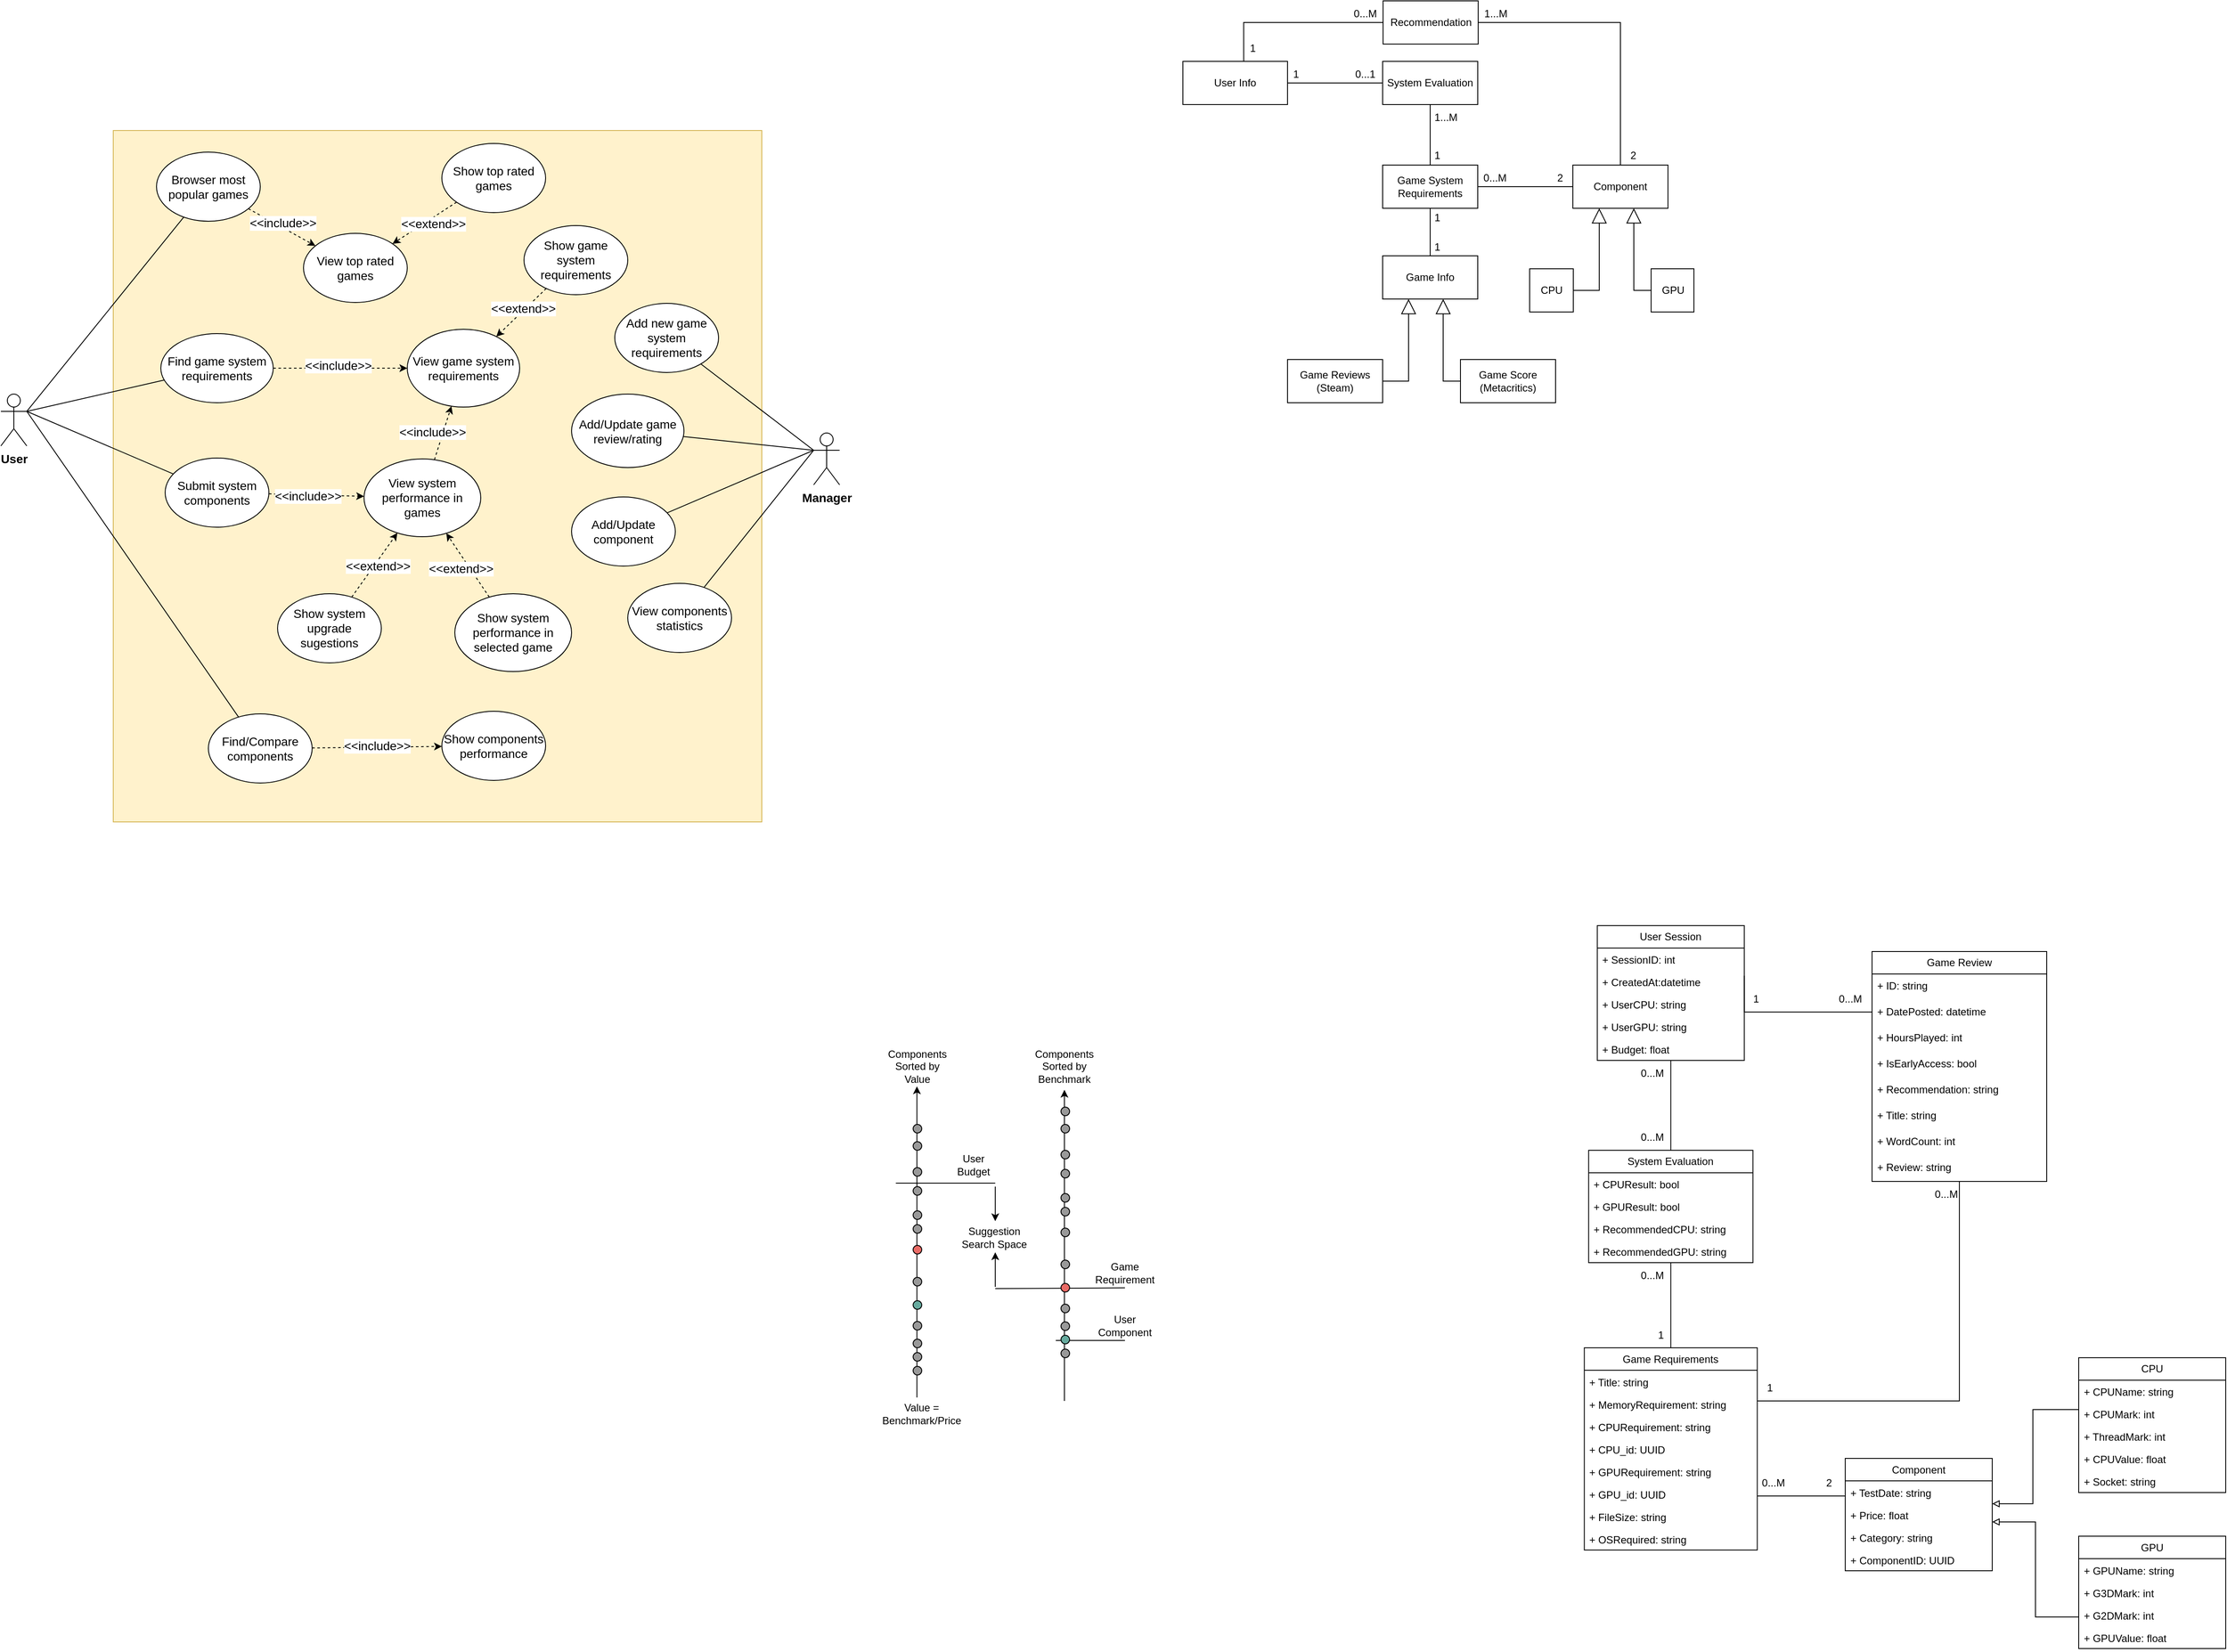 <mxfile version="21.6.1" type="device">
  <diagram id="C5RBs43oDa-KdzZeNtuy" name="Page-1">
    <mxGraphModel dx="978" dy="571" grid="1" gridSize="10" guides="1" tooltips="1" connect="1" arrows="1" fold="1" page="1" pageScale="1" pageWidth="827" pageHeight="1169" math="0" shadow="0">
      <root>
        <mxCell id="WIyWlLk6GJQsqaUBKTNV-0" />
        <mxCell id="WIyWlLk6GJQsqaUBKTNV-1" parent="WIyWlLk6GJQsqaUBKTNV-0" />
        <mxCell id="MRDvwaujDwwvW6dP2_sz-12" value="" style="rounded=0;whiteSpace=wrap;html=1;fillColor=#fff2cc;strokeColor=#d6b656;" parent="WIyWlLk6GJQsqaUBKTNV-1" vertex="1">
          <mxGeometry x="680" y="250" width="750" height="800" as="geometry" />
        </mxCell>
        <mxCell id="23ErmwljUeMne4wb7-mw-0" value="&lt;b&gt;User&lt;/b&gt;" style="shape=umlActor;verticalLabelPosition=bottom;verticalAlign=top;html=1;outlineConnect=0;fontSize=14;" parent="WIyWlLk6GJQsqaUBKTNV-1" vertex="1">
          <mxGeometry x="550" y="555" width="30" height="60" as="geometry" />
        </mxCell>
        <mxCell id="x-8bj8JxEodRDel2Z9Su-7" style="rounded=0;orthogonalLoop=1;jettySize=auto;html=1;exitX=0;exitY=0.333;exitDx=0;exitDy=0;exitPerimeter=0;endArrow=none;endFill=0;" parent="WIyWlLk6GJQsqaUBKTNV-1" source="23ErmwljUeMne4wb7-mw-3" target="x-8bj8JxEodRDel2Z9Su-1" edge="1">
          <mxGeometry relative="1" as="geometry" />
        </mxCell>
        <mxCell id="23ErmwljUeMne4wb7-mw-3" value="&lt;b&gt;Manager&lt;/b&gt;" style="shape=umlActor;verticalLabelPosition=bottom;verticalAlign=top;html=1;outlineConnect=0;fontSize=14;" parent="WIyWlLk6GJQsqaUBKTNV-1" vertex="1">
          <mxGeometry x="1490" y="600" width="30" height="60" as="geometry" />
        </mxCell>
        <mxCell id="23ErmwljUeMne4wb7-mw-19" style="rounded=0;orthogonalLoop=1;jettySize=auto;html=1;dashed=1;" parent="WIyWlLk6GJQsqaUBKTNV-1" source="23ErmwljUeMne4wb7-mw-7" target="23ErmwljUeMne4wb7-mw-9" edge="1">
          <mxGeometry relative="1" as="geometry" />
        </mxCell>
        <mxCell id="23ErmwljUeMne4wb7-mw-20" value="&amp;lt;&amp;lt;include&amp;gt;&amp;gt;" style="edgeLabel;html=1;align=center;verticalAlign=middle;resizable=0;points=[];fontSize=14;" parent="23ErmwljUeMne4wb7-mw-19" connectable="0" vertex="1">
          <mxGeometry x="0.226" y="2" relative="1" as="geometry">
            <mxPoint x="-9" y="-8" as="offset" />
          </mxGeometry>
        </mxCell>
        <mxCell id="23ErmwljUeMne4wb7-mw-7" value="Browser most popular games" style="ellipse;whiteSpace=wrap;html=1;fontSize=14;" parent="WIyWlLk6GJQsqaUBKTNV-1" vertex="1">
          <mxGeometry x="730" y="275" width="120" height="80" as="geometry" />
        </mxCell>
        <mxCell id="23ErmwljUeMne4wb7-mw-9" value="View top rated games" style="ellipse;whiteSpace=wrap;html=1;fontSize=14;" parent="WIyWlLk6GJQsqaUBKTNV-1" vertex="1">
          <mxGeometry x="900" y="369" width="120" height="80" as="geometry" />
        </mxCell>
        <mxCell id="23ErmwljUeMne4wb7-mw-15" value="Find game system requirements" style="ellipse;whiteSpace=wrap;html=1;fontSize=14;" parent="WIyWlLk6GJQsqaUBKTNV-1" vertex="1">
          <mxGeometry x="735" y="485" width="130" height="80" as="geometry" />
        </mxCell>
        <mxCell id="23ErmwljUeMne4wb7-mw-21" value="View game system requirements" style="ellipse;whiteSpace=wrap;html=1;fontSize=14;" parent="WIyWlLk6GJQsqaUBKTNV-1" vertex="1">
          <mxGeometry x="1020" y="480" width="130" height="90" as="geometry" />
        </mxCell>
        <mxCell id="23ErmwljUeMne4wb7-mw-22" value="Show game system requirements" style="ellipse;whiteSpace=wrap;html=1;fontSize=14;" parent="WIyWlLk6GJQsqaUBKTNV-1" vertex="1">
          <mxGeometry x="1155" y="360" width="120" height="80" as="geometry" />
        </mxCell>
        <mxCell id="Q_dbqw3NMGLrRsR2UeNI-3" style="rounded=0;orthogonalLoop=1;jettySize=auto;html=1;dashed=1;" parent="WIyWlLk6GJQsqaUBKTNV-1" source="23ErmwljUeMne4wb7-mw-15" target="23ErmwljUeMne4wb7-mw-21" edge="1">
          <mxGeometry relative="1" as="geometry">
            <mxPoint x="742" y="597" as="sourcePoint" />
            <mxPoint x="848" y="553" as="targetPoint" />
          </mxGeometry>
        </mxCell>
        <mxCell id="Q_dbqw3NMGLrRsR2UeNI-4" value="&amp;lt;&amp;lt;include&amp;gt;&amp;gt;" style="edgeLabel;html=1;align=center;verticalAlign=middle;resizable=0;points=[];fontSize=14;" parent="Q_dbqw3NMGLrRsR2UeNI-3" connectable="0" vertex="1">
          <mxGeometry x="0.226" y="2" relative="1" as="geometry">
            <mxPoint x="-20" y="-1" as="offset" />
          </mxGeometry>
        </mxCell>
        <mxCell id="Q_dbqw3NMGLrRsR2UeNI-5" style="rounded=0;orthogonalLoop=1;jettySize=auto;html=1;dashed=1;" parent="WIyWlLk6GJQsqaUBKTNV-1" source="23ErmwljUeMne4wb7-mw-22" target="23ErmwljUeMne4wb7-mw-21" edge="1">
          <mxGeometry relative="1" as="geometry">
            <mxPoint x="782" y="697" as="sourcePoint" />
            <mxPoint x="900" y="635" as="targetPoint" />
          </mxGeometry>
        </mxCell>
        <mxCell id="Q_dbqw3NMGLrRsR2UeNI-6" value="&amp;lt;&amp;lt;extend&amp;gt;&amp;gt;" style="edgeLabel;html=1;align=center;verticalAlign=middle;resizable=0;points=[];fontSize=14;" parent="Q_dbqw3NMGLrRsR2UeNI-5" connectable="0" vertex="1">
          <mxGeometry x="0.226" y="2" relative="1" as="geometry">
            <mxPoint x="7" y="-13" as="offset" />
          </mxGeometry>
        </mxCell>
        <mxCell id="Q_dbqw3NMGLrRsR2UeNI-7" value="Show top rated games" style="ellipse;whiteSpace=wrap;html=1;fontSize=14;" parent="WIyWlLk6GJQsqaUBKTNV-1" vertex="1">
          <mxGeometry x="1060" y="265" width="120" height="80" as="geometry" />
        </mxCell>
        <mxCell id="Q_dbqw3NMGLrRsR2UeNI-8" style="rounded=0;orthogonalLoop=1;jettySize=auto;html=1;dashed=1;" parent="WIyWlLk6GJQsqaUBKTNV-1" source="Q_dbqw3NMGLrRsR2UeNI-7" target="23ErmwljUeMne4wb7-mw-9" edge="1">
          <mxGeometry relative="1" as="geometry">
            <mxPoint x="712.5" y="587" as="sourcePoint" />
            <mxPoint x="915.5" y="482" as="targetPoint" />
          </mxGeometry>
        </mxCell>
        <mxCell id="Q_dbqw3NMGLrRsR2UeNI-9" value="&amp;lt;&amp;lt;extend&amp;gt;&amp;gt;" style="edgeLabel;html=1;align=center;verticalAlign=middle;resizable=0;points=[];fontSize=14;" parent="Q_dbqw3NMGLrRsR2UeNI-8" connectable="0" vertex="1">
          <mxGeometry x="0.226" y="2" relative="1" as="geometry">
            <mxPoint x="17" y="-6" as="offset" />
          </mxGeometry>
        </mxCell>
        <mxCell id="Q_dbqw3NMGLrRsR2UeNI-40" value="Submit system components" style="ellipse;whiteSpace=wrap;html=1;fontSize=14;" parent="WIyWlLk6GJQsqaUBKTNV-1" vertex="1">
          <mxGeometry x="740" y="629" width="120" height="80" as="geometry" />
        </mxCell>
        <mxCell id="v2B90jB1U6ODEmKdSpvo-3" style="rounded=0;orthogonalLoop=1;jettySize=auto;html=1;dashed=1;" parent="WIyWlLk6GJQsqaUBKTNV-1" source="Q_dbqw3NMGLrRsR2UeNI-40" target="Q_dbqw3NMGLrRsR2UeNI-47" edge="1">
          <mxGeometry relative="1" as="geometry">
            <mxPoint x="751" y="724" as="sourcePoint" />
            <mxPoint x="909" y="656" as="targetPoint" />
          </mxGeometry>
        </mxCell>
        <mxCell id="v2B90jB1U6ODEmKdSpvo-4" value="&amp;lt;&amp;lt;include&amp;gt;&amp;gt;" style="edgeLabel;html=1;align=center;verticalAlign=middle;resizable=0;points=[];fontSize=14;" parent="v2B90jB1U6ODEmKdSpvo-3" connectable="0" vertex="1">
          <mxGeometry x="0.226" y="2" relative="1" as="geometry">
            <mxPoint x="-23" y="3" as="offset" />
          </mxGeometry>
        </mxCell>
        <mxCell id="Q_dbqw3NMGLrRsR2UeNI-47" value="View system performance in games" style="ellipse;whiteSpace=wrap;html=1;fontSize=14;strokeColor=#000000;strokeWidth=1;" parent="WIyWlLk6GJQsqaUBKTNV-1" vertex="1">
          <mxGeometry x="970" y="630" width="135" height="90" as="geometry" />
        </mxCell>
        <mxCell id="kvm7r9gTLjFRdaCmS4h--40" style="edgeStyle=orthogonalEdgeStyle;rounded=0;orthogonalLoop=1;jettySize=auto;html=1;endArrow=block;endFill=0;endSize=15;exitX=1;exitY=0.5;exitDx=0;exitDy=0;" parent="WIyWlLk6GJQsqaUBKTNV-1" source="XEkclZXcmnSJ9tMv54mi-6" target="kvm7r9gTLjFRdaCmS4h--4" edge="1">
          <mxGeometry relative="1" as="geometry">
            <Array as="points">
              <mxPoint x="2178" y="540" />
            </Array>
          </mxGeometry>
        </mxCell>
        <mxCell id="XEkclZXcmnSJ9tMv54mi-6" value="Game Reviews (Steam)" style="html=1;whiteSpace=wrap;" parent="WIyWlLk6GJQsqaUBKTNV-1" vertex="1">
          <mxGeometry x="2038" y="515" width="110" height="50" as="geometry" />
        </mxCell>
        <mxCell id="kvm7r9gTLjFRdaCmS4h--4" value="Game Info" style="html=1;whiteSpace=wrap;" parent="WIyWlLk6GJQsqaUBKTNV-1" vertex="1">
          <mxGeometry x="2148" y="395" width="110" height="50" as="geometry" />
        </mxCell>
        <mxCell id="x-8bj8JxEodRDel2Z9Su-46" style="edgeStyle=orthogonalEdgeStyle;rounded=0;orthogonalLoop=1;jettySize=auto;html=1;exitX=1;exitY=0.5;exitDx=0;exitDy=0;endArrow=none;endFill=0;" parent="WIyWlLk6GJQsqaUBKTNV-1" source="frks4Z3AcMtP3Ex7g93N-19" target="x-8bj8JxEodRDel2Z9Su-31" edge="1">
          <mxGeometry relative="1" as="geometry">
            <mxPoint x="2368.0" y="195" as="targetPoint" />
            <Array as="points">
              <mxPoint x="2423" y="125" />
            </Array>
          </mxGeometry>
        </mxCell>
        <mxCell id="kvm7r9gTLjFRdaCmS4h--5" value="System Evaluation" style="html=1;whiteSpace=wrap;" parent="WIyWlLk6GJQsqaUBKTNV-1" vertex="1">
          <mxGeometry x="2148" y="170" width="110" height="50" as="geometry" />
        </mxCell>
        <mxCell id="kvm7r9gTLjFRdaCmS4h--8" value="Game Score (Metacritics)" style="html=1;whiteSpace=wrap;" parent="WIyWlLk6GJQsqaUBKTNV-1" vertex="1">
          <mxGeometry x="2238" y="515" width="110" height="50" as="geometry" />
        </mxCell>
        <mxCell id="kvm7r9gTLjFRdaCmS4h--36" value="1" style="text;html=1;strokeColor=none;fillColor=none;align=center;verticalAlign=middle;whiteSpace=wrap;rounded=0;" parent="WIyWlLk6GJQsqaUBKTNV-1" vertex="1">
          <mxGeometry x="2018" y="170" width="60" height="30" as="geometry" />
        </mxCell>
        <mxCell id="kvm7r9gTLjFRdaCmS4h--37" value="0...1" style="text;html=1;strokeColor=none;fillColor=none;align=center;verticalAlign=middle;whiteSpace=wrap;rounded=0;" parent="WIyWlLk6GJQsqaUBKTNV-1" vertex="1">
          <mxGeometry x="2098" y="170" width="60" height="30" as="geometry" />
        </mxCell>
        <mxCell id="kvm7r9gTLjFRdaCmS4h--139" value="User Session" style="swimlane;fontStyle=0;childLayout=stackLayout;horizontal=1;startSize=26;fillColor=none;horizontalStack=0;resizeParent=1;resizeParentMax=0;resizeLast=0;collapsible=1;marginBottom=0;whiteSpace=wrap;html=1;" parent="WIyWlLk6GJQsqaUBKTNV-1" vertex="1">
          <mxGeometry x="2396.25" y="1170" width="170" height="156" as="geometry" />
        </mxCell>
        <mxCell id="kvm7r9gTLjFRdaCmS4h--140" value="+ SessionID: int" style="text;strokeColor=none;fillColor=none;align=left;verticalAlign=top;spacingLeft=4;spacingRight=4;overflow=hidden;rotatable=0;points=[[0,0.5],[1,0.5]];portConstraint=eastwest;whiteSpace=wrap;html=1;" parent="kvm7r9gTLjFRdaCmS4h--139" vertex="1">
          <mxGeometry y="26" width="170" height="26" as="geometry" />
        </mxCell>
        <mxCell id="c_0Dg7X1Xjd5lTr-Qbaa-32" value="+ CreatedAt:datetime" style="text;strokeColor=none;fillColor=none;align=left;verticalAlign=top;spacingLeft=4;spacingRight=4;overflow=hidden;rotatable=0;points=[[0,0.5],[1,0.5]];portConstraint=eastwest;whiteSpace=wrap;html=1;" parent="kvm7r9gTLjFRdaCmS4h--139" vertex="1">
          <mxGeometry y="52" width="170" height="26" as="geometry" />
        </mxCell>
        <mxCell id="c_0Dg7X1Xjd5lTr-Qbaa-44" value="+ UserCPU: string" style="text;strokeColor=none;fillColor=none;align=left;verticalAlign=top;spacingLeft=4;spacingRight=4;overflow=hidden;rotatable=0;points=[[0,0.5],[1,0.5]];portConstraint=eastwest;whiteSpace=wrap;html=1;" parent="kvm7r9gTLjFRdaCmS4h--139" vertex="1">
          <mxGeometry y="78" width="170" height="26" as="geometry" />
        </mxCell>
        <mxCell id="c_0Dg7X1Xjd5lTr-Qbaa-43" value="+ UserGPU: string" style="text;strokeColor=none;fillColor=none;align=left;verticalAlign=top;spacingLeft=4;spacingRight=4;overflow=hidden;rotatable=0;points=[[0,0.5],[1,0.5]];portConstraint=eastwest;whiteSpace=wrap;html=1;" parent="kvm7r9gTLjFRdaCmS4h--139" vertex="1">
          <mxGeometry y="104" width="170" height="26" as="geometry" />
        </mxCell>
        <mxCell id="C4_2b2EqeUZdFZmkqMkh-0" value="+ Budget: float" style="text;strokeColor=none;fillColor=none;align=left;verticalAlign=top;spacingLeft=4;spacingRight=4;overflow=hidden;rotatable=0;points=[[0,0.5],[1,0.5]];portConstraint=eastwest;whiteSpace=wrap;html=1;" parent="kvm7r9gTLjFRdaCmS4h--139" vertex="1">
          <mxGeometry y="130" width="170" height="26" as="geometry" />
        </mxCell>
        <mxCell id="x-8bj8JxEodRDel2Z9Su-30" style="edgeStyle=orthogonalEdgeStyle;rounded=0;orthogonalLoop=1;jettySize=auto;html=1;exitX=0.5;exitY=1;exitDx=0;exitDy=0;entryX=0.5;entryY=0;entryDx=0;entryDy=0;endArrow=none;endFill=0;" parent="WIyWlLk6GJQsqaUBKTNV-1" source="bHVOExJDcAvNO7CGW9vc-11" target="kvm7r9gTLjFRdaCmS4h--4" edge="1">
          <mxGeometry relative="1" as="geometry" />
        </mxCell>
        <mxCell id="x-8bj8JxEodRDel2Z9Su-33" style="edgeStyle=orthogonalEdgeStyle;rounded=0;orthogonalLoop=1;jettySize=auto;html=1;exitX=1;exitY=0.5;exitDx=0;exitDy=0;endArrow=none;endFill=0;" parent="WIyWlLk6GJQsqaUBKTNV-1" source="bHVOExJDcAvNO7CGW9vc-11" target="x-8bj8JxEodRDel2Z9Su-31" edge="1">
          <mxGeometry relative="1" as="geometry">
            <Array as="points">
              <mxPoint x="2318" y="315" />
              <mxPoint x="2318" y="315" />
            </Array>
          </mxGeometry>
        </mxCell>
        <mxCell id="x-8bj8JxEodRDel2Z9Su-50" style="edgeStyle=orthogonalEdgeStyle;rounded=0;orthogonalLoop=1;jettySize=auto;html=1;exitX=0.5;exitY=0;exitDx=0;exitDy=0;endArrow=none;endFill=0;" parent="WIyWlLk6GJQsqaUBKTNV-1" source="bHVOExJDcAvNO7CGW9vc-11" target="kvm7r9gTLjFRdaCmS4h--5" edge="1">
          <mxGeometry relative="1" as="geometry" />
        </mxCell>
        <mxCell id="bHVOExJDcAvNO7CGW9vc-11" value="Game System Requirements" style="html=1;whiteSpace=wrap;" parent="WIyWlLk6GJQsqaUBKTNV-1" vertex="1">
          <mxGeometry x="2148" y="290" width="110" height="50" as="geometry" />
        </mxCell>
        <mxCell id="bHVOExJDcAvNO7CGW9vc-12" value="1" style="text;html=1;strokeColor=none;fillColor=none;align=left;verticalAlign=middle;whiteSpace=wrap;rounded=0;" parent="WIyWlLk6GJQsqaUBKTNV-1" vertex="1">
          <mxGeometry x="2205.5" y="336" width="28" height="30" as="geometry" />
        </mxCell>
        <mxCell id="bHVOExJDcAvNO7CGW9vc-13" value="1" style="text;html=1;strokeColor=none;fillColor=none;align=left;verticalAlign=middle;whiteSpace=wrap;rounded=0;" parent="WIyWlLk6GJQsqaUBKTNV-1" vertex="1">
          <mxGeometry x="2205.5" y="370" width="23" height="30" as="geometry" />
        </mxCell>
        <mxCell id="bHVOExJDcAvNO7CGW9vc-15" style="edgeStyle=orthogonalEdgeStyle;rounded=0;orthogonalLoop=1;jettySize=auto;html=1;endArrow=block;endFill=0;startSize=6;endSize=15;exitX=0;exitY=0.5;exitDx=0;exitDy=0;" parent="WIyWlLk6GJQsqaUBKTNV-1" source="kvm7r9gTLjFRdaCmS4h--8" target="kvm7r9gTLjFRdaCmS4h--4" edge="1">
          <mxGeometry relative="1" as="geometry">
            <mxPoint x="2206" y="605" as="sourcePoint" />
            <mxPoint x="2206" y="450" as="targetPoint" />
            <Array as="points">
              <mxPoint x="2218" y="540" />
            </Array>
          </mxGeometry>
        </mxCell>
        <mxCell id="x-8bj8JxEodRDel2Z9Su-1" value="Add/Update game review/rating" style="ellipse;whiteSpace=wrap;html=1;fontSize=14;" parent="WIyWlLk6GJQsqaUBKTNV-1" vertex="1">
          <mxGeometry x="1210" y="555" width="130" height="85" as="geometry" />
        </mxCell>
        <mxCell id="x-8bj8JxEodRDel2Z9Su-4" value="Add new game system requirements" style="ellipse;whiteSpace=wrap;html=1;fontSize=14;" parent="WIyWlLk6GJQsqaUBKTNV-1" vertex="1">
          <mxGeometry x="1260" y="450" width="120" height="80" as="geometry" />
        </mxCell>
        <mxCell id="x-8bj8JxEodRDel2Z9Su-8" style="rounded=0;orthogonalLoop=1;jettySize=auto;html=1;exitX=0;exitY=0.333;exitDx=0;exitDy=0;exitPerimeter=0;endArrow=none;endFill=0;" parent="WIyWlLk6GJQsqaUBKTNV-1" source="23ErmwljUeMne4wb7-mw-3" target="x-8bj8JxEodRDel2Z9Su-4" edge="1">
          <mxGeometry relative="1" as="geometry">
            <mxPoint x="1483" y="565" as="sourcePoint" />
            <mxPoint x="1189" y="428" as="targetPoint" />
          </mxGeometry>
        </mxCell>
        <mxCell id="x-8bj8JxEodRDel2Z9Su-9" style="rounded=0;orthogonalLoop=1;jettySize=auto;html=1;endArrow=none;endFill=0;entryX=1;entryY=0.333;entryDx=0;entryDy=0;entryPerimeter=0;" parent="WIyWlLk6GJQsqaUBKTNV-1" source="23ErmwljUeMne4wb7-mw-7" target="23ErmwljUeMne4wb7-mw-0" edge="1">
          <mxGeometry relative="1" as="geometry">
            <mxPoint x="1443" y="565" as="sourcePoint" />
            <mxPoint x="1258" y="595" as="targetPoint" />
          </mxGeometry>
        </mxCell>
        <mxCell id="x-8bj8JxEodRDel2Z9Su-10" style="rounded=0;orthogonalLoop=1;jettySize=auto;html=1;endArrow=none;endFill=0;entryX=1;entryY=0.333;entryDx=0;entryDy=0;entryPerimeter=0;" parent="WIyWlLk6GJQsqaUBKTNV-1" source="23ErmwljUeMne4wb7-mw-15" target="23ErmwljUeMne4wb7-mw-0" edge="1">
          <mxGeometry relative="1" as="geometry">
            <mxPoint x="667" y="407" as="sourcePoint" />
            <mxPoint x="515" y="505" as="targetPoint" />
          </mxGeometry>
        </mxCell>
        <mxCell id="x-8bj8JxEodRDel2Z9Su-11" style="rounded=0;orthogonalLoop=1;jettySize=auto;html=1;endArrow=none;endFill=0;entryX=1;entryY=0.333;entryDx=0;entryDy=0;entryPerimeter=0;" parent="WIyWlLk6GJQsqaUBKTNV-1" source="Q_dbqw3NMGLrRsR2UeNI-40" target="23ErmwljUeMne4wb7-mw-0" edge="1">
          <mxGeometry relative="1" as="geometry">
            <mxPoint x="689" y="817" as="sourcePoint" />
            <mxPoint x="500" y="495" as="targetPoint" />
          </mxGeometry>
        </mxCell>
        <mxCell id="x-8bj8JxEodRDel2Z9Su-12" style="rounded=0;orthogonalLoop=1;jettySize=auto;html=1;dashed=1;" parent="WIyWlLk6GJQsqaUBKTNV-1" source="Q_dbqw3NMGLrRsR2UeNI-47" target="23ErmwljUeMne4wb7-mw-21" edge="1">
          <mxGeometry relative="1" as="geometry">
            <mxPoint x="790" y="586" as="sourcePoint" />
            <mxPoint x="938" y="589" as="targetPoint" />
          </mxGeometry>
        </mxCell>
        <mxCell id="x-8bj8JxEodRDel2Z9Su-13" value="&amp;lt;&amp;lt;include&amp;gt;&amp;gt;" style="edgeLabel;html=1;align=center;verticalAlign=middle;resizable=0;points=[];fontSize=14;" parent="x-8bj8JxEodRDel2Z9Su-12" connectable="0" vertex="1">
          <mxGeometry x="0.226" y="2" relative="1" as="geometry">
            <mxPoint x="-13" y="7" as="offset" />
          </mxGeometry>
        </mxCell>
        <mxCell id="x-8bj8JxEodRDel2Z9Su-16" value="Show system performance in selected game" style="ellipse;whiteSpace=wrap;html=1;fontSize=14;strokeColor=#000000;strokeWidth=1;" parent="WIyWlLk6GJQsqaUBKTNV-1" vertex="1">
          <mxGeometry x="1075" y="786" width="135" height="90" as="geometry" />
        </mxCell>
        <mxCell id="x-8bj8JxEodRDel2Z9Su-21" value="Show system upgrade sugestions" style="ellipse;whiteSpace=wrap;html=1;fontSize=14;" parent="WIyWlLk6GJQsqaUBKTNV-1" vertex="1">
          <mxGeometry x="870" y="786" width="120" height="80" as="geometry" />
        </mxCell>
        <mxCell id="x-8bj8JxEodRDel2Z9Su-22" style="rounded=0;orthogonalLoop=1;jettySize=auto;html=1;dashed=1;" parent="WIyWlLk6GJQsqaUBKTNV-1" source="x-8bj8JxEodRDel2Z9Su-21" target="Q_dbqw3NMGLrRsR2UeNI-47" edge="1">
          <mxGeometry relative="1" as="geometry">
            <mxPoint x="920" y="834.42" as="sourcePoint" />
            <mxPoint x="832.429" y="754.003" as="targetPoint" />
          </mxGeometry>
        </mxCell>
        <mxCell id="x-8bj8JxEodRDel2Z9Su-23" value="&amp;lt;&amp;lt;extend&amp;gt;&amp;gt;" style="edgeLabel;html=1;align=center;verticalAlign=middle;resizable=0;points=[];fontSize=14;" parent="x-8bj8JxEodRDel2Z9Su-22" connectable="0" vertex="1">
          <mxGeometry x="0.226" y="2" relative="1" as="geometry">
            <mxPoint x="-1" y="11" as="offset" />
          </mxGeometry>
        </mxCell>
        <mxCell id="x-8bj8JxEodRDel2Z9Su-24" value="Show components performance" style="ellipse;whiteSpace=wrap;html=1;fontSize=14;" parent="WIyWlLk6GJQsqaUBKTNV-1" vertex="1">
          <mxGeometry x="1060" y="922" width="120" height="80" as="geometry" />
        </mxCell>
        <mxCell id="x-8bj8JxEodRDel2Z9Su-28" style="rounded=0;orthogonalLoop=1;jettySize=auto;html=1;exitX=0;exitY=0.333;exitDx=0;exitDy=0;exitPerimeter=0;endArrow=none;endFill=0;" parent="WIyWlLk6GJQsqaUBKTNV-1" source="23ErmwljUeMne4wb7-mw-3" target="x-8bj8JxEodRDel2Z9Su-29" edge="1">
          <mxGeometry relative="1" as="geometry">
            <mxPoint x="1490" y="739" as="sourcePoint" />
          </mxGeometry>
        </mxCell>
        <mxCell id="x-8bj8JxEodRDel2Z9Su-29" value="Add/Update component" style="ellipse;whiteSpace=wrap;html=1;fontSize=14;" parent="WIyWlLk6GJQsqaUBKTNV-1" vertex="1">
          <mxGeometry x="1210" y="674" width="120" height="80" as="geometry" />
        </mxCell>
        <mxCell id="x-8bj8JxEodRDel2Z9Su-31" value="Component" style="html=1;whiteSpace=wrap;" parent="WIyWlLk6GJQsqaUBKTNV-1" vertex="1">
          <mxGeometry x="2368" y="290" width="110" height="50" as="geometry" />
        </mxCell>
        <mxCell id="x-8bj8JxEodRDel2Z9Su-35" value="0...M" style="text;html=1;strokeColor=none;fillColor=none;align=center;verticalAlign=middle;whiteSpace=wrap;rounded=0;" parent="WIyWlLk6GJQsqaUBKTNV-1" vertex="1">
          <mxGeometry x="2248" y="290" width="60" height="30" as="geometry" />
        </mxCell>
        <mxCell id="x-8bj8JxEodRDel2Z9Su-37" value="2" style="text;html=1;strokeColor=none;fillColor=none;align=left;verticalAlign=middle;whiteSpace=wrap;rounded=0;" parent="WIyWlLk6GJQsqaUBKTNV-1" vertex="1">
          <mxGeometry x="2348" y="290" width="28" height="30" as="geometry" />
        </mxCell>
        <mxCell id="x-8bj8JxEodRDel2Z9Su-49" style="edgeStyle=orthogonalEdgeStyle;rounded=0;orthogonalLoop=1;jettySize=auto;html=1;exitX=0.5;exitY=0;exitDx=0;exitDy=0;endArrow=none;endFill=0;" parent="WIyWlLk6GJQsqaUBKTNV-1" source="x-8bj8JxEodRDel2Z9Su-39" target="kvm7r9gTLjFRdaCmS4h--5" edge="1">
          <mxGeometry relative="1" as="geometry">
            <Array as="points">
              <mxPoint x="1977" y="195" />
            </Array>
          </mxGeometry>
        </mxCell>
        <mxCell id="x-8bj8JxEodRDel2Z9Su-39" value="User Info" style="html=1;whiteSpace=wrap;" parent="WIyWlLk6GJQsqaUBKTNV-1" vertex="1">
          <mxGeometry x="1917" y="170" width="121" height="50" as="geometry" />
        </mxCell>
        <mxCell id="x-8bj8JxEodRDel2Z9Su-43" value="1...M" style="text;html=1;strokeColor=none;fillColor=none;align=center;verticalAlign=middle;whiteSpace=wrap;rounded=0;" parent="WIyWlLk6GJQsqaUBKTNV-1" vertex="1">
          <mxGeometry x="2249" y="100" width="60" height="30" as="geometry" />
        </mxCell>
        <mxCell id="x-8bj8JxEodRDel2Z9Su-45" value="2" style="text;html=1;strokeColor=none;fillColor=none;align=center;verticalAlign=middle;whiteSpace=wrap;rounded=0;" parent="WIyWlLk6GJQsqaUBKTNV-1" vertex="1">
          <mxGeometry x="2408" y="264" width="60" height="30" as="geometry" />
        </mxCell>
        <mxCell id="x-8bj8JxEodRDel2Z9Su-51" value="1...M" style="text;html=1;strokeColor=none;fillColor=none;align=left;verticalAlign=middle;whiteSpace=wrap;rounded=0;" parent="WIyWlLk6GJQsqaUBKTNV-1" vertex="1">
          <mxGeometry x="2205.5" y="220" width="28" height="30" as="geometry" />
        </mxCell>
        <mxCell id="x-8bj8JxEodRDel2Z9Su-52" value="1" style="text;html=1;strokeColor=none;fillColor=none;align=left;verticalAlign=middle;whiteSpace=wrap;rounded=0;" parent="WIyWlLk6GJQsqaUBKTNV-1" vertex="1">
          <mxGeometry x="2205.5" y="264" width="23" height="30" as="geometry" />
        </mxCell>
        <mxCell id="x-8bj8JxEodRDel2Z9Su-69" value="Component" style="swimlane;fontStyle=0;childLayout=stackLayout;horizontal=1;startSize=26;fillColor=none;horizontalStack=0;resizeParent=1;resizeParentMax=0;resizeLast=0;collapsible=1;marginBottom=0;whiteSpace=wrap;html=1;" parent="WIyWlLk6GJQsqaUBKTNV-1" vertex="1">
          <mxGeometry x="2683" y="1786.5" width="170" height="130" as="geometry" />
        </mxCell>
        <mxCell id="x-8bj8JxEodRDel2Z9Su-72" value="+ TestDate: string" style="text;strokeColor=none;fillColor=none;align=left;verticalAlign=top;spacingLeft=4;spacingRight=4;overflow=hidden;rotatable=0;points=[[0,0.5],[1,0.5]];portConstraint=eastwest;whiteSpace=wrap;html=1;" parent="x-8bj8JxEodRDel2Z9Su-69" vertex="1">
          <mxGeometry y="26" width="170" height="26" as="geometry" />
        </mxCell>
        <mxCell id="frks4Z3AcMtP3Ex7g93N-33" value="+ Price: float" style="text;strokeColor=none;fillColor=none;align=left;verticalAlign=top;spacingLeft=4;spacingRight=4;overflow=hidden;rotatable=0;points=[[0,0.5],[1,0.5]];portConstraint=eastwest;whiteSpace=wrap;html=1;" parent="x-8bj8JxEodRDel2Z9Su-69" vertex="1">
          <mxGeometry y="52" width="170" height="26" as="geometry" />
        </mxCell>
        <mxCell id="frks4Z3AcMtP3Ex7g93N-34" value="+ Category: string" style="text;strokeColor=none;fillColor=none;align=left;verticalAlign=top;spacingLeft=4;spacingRight=4;overflow=hidden;rotatable=0;points=[[0,0.5],[1,0.5]];portConstraint=eastwest;whiteSpace=wrap;html=1;" parent="x-8bj8JxEodRDel2Z9Su-69" vertex="1">
          <mxGeometry y="78" width="170" height="26" as="geometry" />
        </mxCell>
        <mxCell id="C4_2b2EqeUZdFZmkqMkh-4" value="+ ComponentID: UUID" style="text;strokeColor=none;fillColor=none;align=left;verticalAlign=top;spacingLeft=4;spacingRight=4;overflow=hidden;rotatable=0;points=[[0,0.5],[1,0.5]];portConstraint=eastwest;whiteSpace=wrap;html=1;" parent="x-8bj8JxEodRDel2Z9Su-69" vertex="1">
          <mxGeometry y="104" width="170" height="26" as="geometry" />
        </mxCell>
        <mxCell id="x-8bj8JxEodRDel2Z9Su-86" value="Game Review" style="swimlane;fontStyle=0;childLayout=stackLayout;horizontal=1;startSize=26;fillColor=none;horizontalStack=0;resizeParent=1;resizeParentMax=0;resizeLast=0;collapsible=1;marginBottom=0;whiteSpace=wrap;html=1;" parent="WIyWlLk6GJQsqaUBKTNV-1" vertex="1">
          <mxGeometry x="2714" y="1200" width="202" height="266" as="geometry" />
        </mxCell>
        <mxCell id="c_0Dg7X1Xjd5lTr-Qbaa-24" value="+ ID: string" style="text;strokeColor=none;fillColor=none;align=left;verticalAlign=top;spacingLeft=4;spacingRight=4;overflow=hidden;rotatable=0;points=[[0,0.5],[1,0.5]];portConstraint=eastwest;whiteSpace=wrap;html=1;" parent="x-8bj8JxEodRDel2Z9Su-86" vertex="1">
          <mxGeometry y="26" width="202" height="30" as="geometry" />
        </mxCell>
        <mxCell id="c_0Dg7X1Xjd5lTr-Qbaa-59" value="+ DatePosted: datetime" style="text;strokeColor=none;fillColor=none;align=left;verticalAlign=top;spacingLeft=4;spacingRight=4;overflow=hidden;rotatable=0;points=[[0,0.5],[1,0.5]];portConstraint=eastwest;whiteSpace=wrap;html=1;" parent="x-8bj8JxEodRDel2Z9Su-86" vertex="1">
          <mxGeometry y="56" width="202" height="30" as="geometry" />
        </mxCell>
        <mxCell id="c_0Dg7X1Xjd5lTr-Qbaa-58" value="+ HoursPlayed: int" style="text;strokeColor=none;fillColor=none;align=left;verticalAlign=top;spacingLeft=4;spacingRight=4;overflow=hidden;rotatable=0;points=[[0,0.5],[1,0.5]];portConstraint=eastwest;whiteSpace=wrap;html=1;" parent="x-8bj8JxEodRDel2Z9Su-86" vertex="1">
          <mxGeometry y="86" width="202" height="30" as="geometry" />
        </mxCell>
        <mxCell id="c_0Dg7X1Xjd5lTr-Qbaa-57" value="+ IsEarlyAccess: bool" style="text;strokeColor=none;fillColor=none;align=left;verticalAlign=top;spacingLeft=4;spacingRight=4;overflow=hidden;rotatable=0;points=[[0,0.5],[1,0.5]];portConstraint=eastwest;whiteSpace=wrap;html=1;" parent="x-8bj8JxEodRDel2Z9Su-86" vertex="1">
          <mxGeometry y="116" width="202" height="30" as="geometry" />
        </mxCell>
        <mxCell id="c_0Dg7X1Xjd5lTr-Qbaa-56" value="+ Recommendation: string" style="text;strokeColor=none;fillColor=none;align=left;verticalAlign=top;spacingLeft=4;spacingRight=4;overflow=hidden;rotatable=0;points=[[0,0.5],[1,0.5]];portConstraint=eastwest;whiteSpace=wrap;html=1;" parent="x-8bj8JxEodRDel2Z9Su-86" vertex="1">
          <mxGeometry y="146" width="202" height="30" as="geometry" />
        </mxCell>
        <mxCell id="c_0Dg7X1Xjd5lTr-Qbaa-55" value="+ Title: string" style="text;strokeColor=none;fillColor=none;align=left;verticalAlign=top;spacingLeft=4;spacingRight=4;overflow=hidden;rotatable=0;points=[[0,0.5],[1,0.5]];portConstraint=eastwest;whiteSpace=wrap;html=1;" parent="x-8bj8JxEodRDel2Z9Su-86" vertex="1">
          <mxGeometry y="176" width="202" height="30" as="geometry" />
        </mxCell>
        <mxCell id="c_0Dg7X1Xjd5lTr-Qbaa-54" value="+ WordCount: int" style="text;strokeColor=none;fillColor=none;align=left;verticalAlign=top;spacingLeft=4;spacingRight=4;overflow=hidden;rotatable=0;points=[[0,0.5],[1,0.5]];portConstraint=eastwest;whiteSpace=wrap;html=1;" parent="x-8bj8JxEodRDel2Z9Su-86" vertex="1">
          <mxGeometry y="206" width="202" height="30" as="geometry" />
        </mxCell>
        <mxCell id="c_0Dg7X1Xjd5lTr-Qbaa-60" value="+ Review: string" style="text;strokeColor=none;fillColor=none;align=left;verticalAlign=top;spacingLeft=4;spacingRight=4;overflow=hidden;rotatable=0;points=[[0,0.5],[1,0.5]];portConstraint=eastwest;whiteSpace=wrap;html=1;" parent="x-8bj8JxEodRDel2Z9Su-86" vertex="1">
          <mxGeometry y="236" width="202" height="30" as="geometry" />
        </mxCell>
        <mxCell id="x-8bj8JxEodRDel2Z9Su-92" value="Game Requirements" style="swimlane;fontStyle=0;childLayout=stackLayout;horizontal=1;startSize=26;fillColor=none;horizontalStack=0;resizeParent=1;resizeParentMax=0;resizeLast=0;collapsible=1;marginBottom=0;whiteSpace=wrap;html=1;" parent="WIyWlLk6GJQsqaUBKTNV-1" vertex="1">
          <mxGeometry x="2381.25" y="1658.5" width="200" height="234" as="geometry" />
        </mxCell>
        <mxCell id="x-8bj8JxEodRDel2Z9Su-93" value="+ Title: string" style="text;strokeColor=none;fillColor=none;align=left;verticalAlign=top;spacingLeft=4;spacingRight=4;overflow=hidden;rotatable=0;points=[[0,0.5],[1,0.5]];portConstraint=eastwest;whiteSpace=wrap;html=1;" parent="x-8bj8JxEodRDel2Z9Su-92" vertex="1">
          <mxGeometry y="26" width="200" height="26" as="geometry" />
        </mxCell>
        <mxCell id="c_0Dg7X1Xjd5lTr-Qbaa-46" value="+ MemoryRequirement: string" style="text;strokeColor=none;fillColor=none;align=left;verticalAlign=top;spacingLeft=4;spacingRight=4;overflow=hidden;rotatable=0;points=[[0,0.5],[1,0.5]];portConstraint=eastwest;whiteSpace=wrap;html=1;" parent="x-8bj8JxEodRDel2Z9Su-92" vertex="1">
          <mxGeometry y="52" width="200" height="26" as="geometry" />
        </mxCell>
        <mxCell id="c_0Dg7X1Xjd5lTr-Qbaa-2" value="+ CPURequirement: string" style="text;strokeColor=none;fillColor=none;align=left;verticalAlign=top;spacingLeft=4;spacingRight=4;overflow=hidden;rotatable=0;points=[[0,0.5],[1,0.5]];portConstraint=eastwest;whiteSpace=wrap;html=1;" parent="x-8bj8JxEodRDel2Z9Su-92" vertex="1">
          <mxGeometry y="78" width="200" height="26" as="geometry" />
        </mxCell>
        <mxCell id="C4_2b2EqeUZdFZmkqMkh-5" value="+ CPU_id: UUID" style="text;strokeColor=none;fillColor=none;align=left;verticalAlign=top;spacingLeft=4;spacingRight=4;overflow=hidden;rotatable=0;points=[[0,0.5],[1,0.5]];portConstraint=eastwest;whiteSpace=wrap;html=1;" parent="x-8bj8JxEodRDel2Z9Su-92" vertex="1">
          <mxGeometry y="104" width="200" height="26" as="geometry" />
        </mxCell>
        <mxCell id="c_0Dg7X1Xjd5lTr-Qbaa-1" value="+ GPURequirement: string" style="text;strokeColor=none;fillColor=none;align=left;verticalAlign=top;spacingLeft=4;spacingRight=4;overflow=hidden;rotatable=0;points=[[0,0.5],[1,0.5]];portConstraint=eastwest;whiteSpace=wrap;html=1;" parent="x-8bj8JxEodRDel2Z9Su-92" vertex="1">
          <mxGeometry y="130" width="200" height="26" as="geometry" />
        </mxCell>
        <mxCell id="C4_2b2EqeUZdFZmkqMkh-6" value="+ GPU_id: UUID" style="text;strokeColor=none;fillColor=none;align=left;verticalAlign=top;spacingLeft=4;spacingRight=4;overflow=hidden;rotatable=0;points=[[0,0.5],[1,0.5]];portConstraint=eastwest;whiteSpace=wrap;html=1;" parent="x-8bj8JxEodRDel2Z9Su-92" vertex="1">
          <mxGeometry y="156" width="200" height="26" as="geometry" />
        </mxCell>
        <mxCell id="c_0Dg7X1Xjd5lTr-Qbaa-47" value="+ FileSize: string" style="text;strokeColor=none;fillColor=none;align=left;verticalAlign=top;spacingLeft=4;spacingRight=4;overflow=hidden;rotatable=0;points=[[0,0.5],[1,0.5]];portConstraint=eastwest;whiteSpace=wrap;html=1;" parent="x-8bj8JxEodRDel2Z9Su-92" vertex="1">
          <mxGeometry y="182" width="200" height="26" as="geometry" />
        </mxCell>
        <mxCell id="c_0Dg7X1Xjd5lTr-Qbaa-48" value="+ OSRequired: string" style="text;strokeColor=none;fillColor=none;align=left;verticalAlign=top;spacingLeft=4;spacingRight=4;overflow=hidden;rotatable=0;points=[[0,0.5],[1,0.5]];portConstraint=eastwest;whiteSpace=wrap;html=1;" parent="x-8bj8JxEodRDel2Z9Su-92" vertex="1">
          <mxGeometry y="208" width="200" height="26" as="geometry" />
        </mxCell>
        <mxCell id="x-8bj8JxEodRDel2Z9Su-105" value="0...M" style="text;html=1;strokeColor=none;fillColor=none;align=center;verticalAlign=middle;whiteSpace=wrap;rounded=0;" parent="WIyWlLk6GJQsqaUBKTNV-1" vertex="1">
          <mxGeometry x="2430" y="1326" width="60" height="30" as="geometry" />
        </mxCell>
        <mxCell id="x-8bj8JxEodRDel2Z9Su-108" value="1" style="text;html=1;strokeColor=none;fillColor=none;align=center;verticalAlign=middle;whiteSpace=wrap;rounded=0;" parent="WIyWlLk6GJQsqaUBKTNV-1" vertex="1">
          <mxGeometry x="2440" y="1628.5" width="60" height="30" as="geometry" />
        </mxCell>
        <mxCell id="x-8bj8JxEodRDel2Z9Su-117" value="2" style="text;html=1;strokeColor=none;fillColor=none;align=left;verticalAlign=middle;whiteSpace=wrap;rounded=0;" parent="WIyWlLk6GJQsqaUBKTNV-1" vertex="1">
          <mxGeometry x="2659.25" y="1800" width="35.25" height="30" as="geometry" />
        </mxCell>
        <mxCell id="frks4Z3AcMtP3Ex7g93N-0" value="View components statistics" style="ellipse;whiteSpace=wrap;html=1;fontSize=14;" parent="WIyWlLk6GJQsqaUBKTNV-1" vertex="1">
          <mxGeometry x="1275" y="774" width="120" height="80" as="geometry" />
        </mxCell>
        <mxCell id="frks4Z3AcMtP3Ex7g93N-1" style="rounded=0;orthogonalLoop=1;jettySize=auto;html=1;endArrow=none;endFill=0;exitX=0;exitY=0.333;exitDx=0;exitDy=0;exitPerimeter=0;" parent="WIyWlLk6GJQsqaUBKTNV-1" source="23ErmwljUeMne4wb7-mw-3" target="frks4Z3AcMtP3Ex7g93N-0" edge="1">
          <mxGeometry relative="1" as="geometry">
            <mxPoint x="1480" y="635" as="sourcePoint" />
            <mxPoint x="1331" y="702" as="targetPoint" />
          </mxGeometry>
        </mxCell>
        <mxCell id="frks4Z3AcMtP3Ex7g93N-14" style="edgeStyle=orthogonalEdgeStyle;rounded=0;orthogonalLoop=1;jettySize=auto;html=1;endArrow=block;endFill=0;" parent="WIyWlLk6GJQsqaUBKTNV-1" source="frks4Z3AcMtP3Ex7g93N-15" target="x-8bj8JxEodRDel2Z9Su-69" edge="1">
          <mxGeometry relative="1" as="geometry">
            <Array as="points">
              <mxPoint x="2900" y="1730" />
              <mxPoint x="2900" y="1839" />
            </Array>
            <mxPoint x="2853.0" y="1855.483" as="targetPoint" />
          </mxGeometry>
        </mxCell>
        <mxCell id="frks4Z3AcMtP3Ex7g93N-15" value="CPU" style="swimlane;fontStyle=0;childLayout=stackLayout;horizontal=1;startSize=26;fillColor=none;horizontalStack=0;resizeParent=1;resizeParentMax=0;resizeLast=0;collapsible=1;marginBottom=0;whiteSpace=wrap;html=1;" parent="WIyWlLk6GJQsqaUBKTNV-1" vertex="1">
          <mxGeometry x="2953" y="1670" width="170" height="156" as="geometry" />
        </mxCell>
        <mxCell id="c_0Dg7X1Xjd5lTr-Qbaa-50" value="+ CPUName: string" style="text;strokeColor=none;fillColor=none;align=left;verticalAlign=top;spacingLeft=4;spacingRight=4;overflow=hidden;rotatable=0;points=[[0,0.5],[1,0.5]];portConstraint=eastwest;whiteSpace=wrap;html=1;" parent="frks4Z3AcMtP3Ex7g93N-15" vertex="1">
          <mxGeometry y="26" width="170" height="26" as="geometry" />
        </mxCell>
        <mxCell id="frks4Z3AcMtP3Ex7g93N-16" value="+ CPUMark: int" style="text;strokeColor=none;fillColor=none;align=left;verticalAlign=top;spacingLeft=4;spacingRight=4;overflow=hidden;rotatable=0;points=[[0,0.5],[1,0.5]];portConstraint=eastwest;whiteSpace=wrap;html=1;" parent="frks4Z3AcMtP3Ex7g93N-15" vertex="1">
          <mxGeometry y="52" width="170" height="26" as="geometry" />
        </mxCell>
        <mxCell id="CADj6e6bkzytXUXVqMAe-0" value="+ ThreadMark: int" style="text;strokeColor=none;fillColor=none;align=left;verticalAlign=top;spacingLeft=4;spacingRight=4;overflow=hidden;rotatable=0;points=[[0,0.5],[1,0.5]];portConstraint=eastwest;whiteSpace=wrap;html=1;" parent="frks4Z3AcMtP3Ex7g93N-15" vertex="1">
          <mxGeometry y="78" width="170" height="26" as="geometry" />
        </mxCell>
        <mxCell id="frks4Z3AcMtP3Ex7g93N-36" value="+ CPUValue: float" style="text;strokeColor=none;fillColor=none;align=left;verticalAlign=top;spacingLeft=4;spacingRight=4;overflow=hidden;rotatable=0;points=[[0,0.5],[1,0.5]];portConstraint=eastwest;whiteSpace=wrap;html=1;" parent="frks4Z3AcMtP3Ex7g93N-15" vertex="1">
          <mxGeometry y="104" width="170" height="26" as="geometry" />
        </mxCell>
        <mxCell id="frks4Z3AcMtP3Ex7g93N-17" value="+ Socket: string" style="text;strokeColor=none;fillColor=none;align=left;verticalAlign=top;spacingLeft=4;spacingRight=4;overflow=hidden;rotatable=0;points=[[0,0.5],[1,0.5]];portConstraint=eastwest;whiteSpace=wrap;html=1;" parent="frks4Z3AcMtP3Ex7g93N-15" vertex="1">
          <mxGeometry y="130" width="170" height="26" as="geometry" />
        </mxCell>
        <mxCell id="frks4Z3AcMtP3Ex7g93N-19" value="Recommendation" style="html=1;whiteSpace=wrap;" parent="WIyWlLk6GJQsqaUBKTNV-1" vertex="1">
          <mxGeometry x="2148.5" y="100" width="110" height="50" as="geometry" />
        </mxCell>
        <mxCell id="frks4Z3AcMtP3Ex7g93N-20" style="edgeStyle=orthogonalEdgeStyle;rounded=0;orthogonalLoop=1;jettySize=auto;html=1;exitX=0.322;exitY=1.012;exitDx=0;exitDy=0;endArrow=none;endFill=0;exitPerimeter=0;" parent="WIyWlLk6GJQsqaUBKTNV-1" source="frks4Z3AcMtP3Ex7g93N-22" target="frks4Z3AcMtP3Ex7g93N-19" edge="1">
          <mxGeometry relative="1" as="geometry">
            <Array as="points">
              <mxPoint x="1987" y="170" />
              <mxPoint x="1987" y="125" />
            </Array>
            <mxPoint x="1988" y="180" as="sourcePoint" />
            <mxPoint x="2158" y="120" as="targetPoint" />
          </mxGeometry>
        </mxCell>
        <mxCell id="frks4Z3AcMtP3Ex7g93N-21" value="0...M" style="text;html=1;strokeColor=none;fillColor=none;align=center;verticalAlign=middle;whiteSpace=wrap;rounded=0;" parent="WIyWlLk6GJQsqaUBKTNV-1" vertex="1">
          <mxGeometry x="2098" y="100" width="60" height="30" as="geometry" />
        </mxCell>
        <mxCell id="frks4Z3AcMtP3Ex7g93N-22" value="1" style="text;html=1;strokeColor=none;fillColor=none;align=center;verticalAlign=middle;whiteSpace=wrap;rounded=0;" parent="WIyWlLk6GJQsqaUBKTNV-1" vertex="1">
          <mxGeometry x="1968" y="140" width="60" height="30" as="geometry" />
        </mxCell>
        <mxCell id="frks4Z3AcMtP3Ex7g93N-23" style="edgeStyle=orthogonalEdgeStyle;rounded=0;orthogonalLoop=1;jettySize=auto;html=1;endArrow=block;endFill=0;endSize=15;exitX=1;exitY=0.5;exitDx=0;exitDy=0;" parent="WIyWlLk6GJQsqaUBKTNV-1" source="frks4Z3AcMtP3Ex7g93N-24" edge="1">
          <mxGeometry relative="1" as="geometry">
            <Array as="points">
              <mxPoint x="2398.5" y="435" />
            </Array>
            <mxPoint x="2398.5" y="340" as="targetPoint" />
          </mxGeometry>
        </mxCell>
        <mxCell id="frks4Z3AcMtP3Ex7g93N-24" value="CPU" style="html=1;whiteSpace=wrap;" parent="WIyWlLk6GJQsqaUBKTNV-1" vertex="1">
          <mxGeometry x="2318" y="410" width="50.5" height="50" as="geometry" />
        </mxCell>
        <mxCell id="frks4Z3AcMtP3Ex7g93N-25" value="GPU" style="html=1;whiteSpace=wrap;" parent="WIyWlLk6GJQsqaUBKTNV-1" vertex="1">
          <mxGeometry x="2458.5" y="410" width="49.5" height="50" as="geometry" />
        </mxCell>
        <mxCell id="frks4Z3AcMtP3Ex7g93N-26" style="edgeStyle=orthogonalEdgeStyle;rounded=0;orthogonalLoop=1;jettySize=auto;html=1;endArrow=block;endFill=0;startSize=6;endSize=15;exitX=0;exitY=0.5;exitDx=0;exitDy=0;" parent="WIyWlLk6GJQsqaUBKTNV-1" source="frks4Z3AcMtP3Ex7g93N-25" edge="1">
          <mxGeometry relative="1" as="geometry">
            <mxPoint x="2426.5" y="500" as="sourcePoint" />
            <mxPoint x="2438.5" y="340" as="targetPoint" />
            <Array as="points">
              <mxPoint x="2438.5" y="435" />
            </Array>
          </mxGeometry>
        </mxCell>
        <mxCell id="frks4Z3AcMtP3Ex7g93N-27" style="edgeStyle=orthogonalEdgeStyle;rounded=0;orthogonalLoop=1;jettySize=auto;html=1;endArrow=block;endFill=0;" parent="WIyWlLk6GJQsqaUBKTNV-1" source="frks4Z3AcMtP3Ex7g93N-28" target="x-8bj8JxEodRDel2Z9Su-69" edge="1">
          <mxGeometry relative="1" as="geometry">
            <Array as="points">
              <mxPoint x="2903" y="1970" />
              <mxPoint x="2903" y="1860" />
            </Array>
            <mxPoint x="2853.0" y="1898.517" as="targetPoint" />
          </mxGeometry>
        </mxCell>
        <mxCell id="frks4Z3AcMtP3Ex7g93N-28" value="GPU" style="swimlane;fontStyle=0;childLayout=stackLayout;horizontal=1;startSize=26;fillColor=none;horizontalStack=0;resizeParent=1;resizeParentMax=0;resizeLast=0;collapsible=1;marginBottom=0;whiteSpace=wrap;html=1;" parent="WIyWlLk6GJQsqaUBKTNV-1" vertex="1">
          <mxGeometry x="2953" y="1876.5" width="170" height="130" as="geometry" />
        </mxCell>
        <mxCell id="c_0Dg7X1Xjd5lTr-Qbaa-51" value="+ GPUName: string" style="text;strokeColor=none;fillColor=none;align=left;verticalAlign=top;spacingLeft=4;spacingRight=4;overflow=hidden;rotatable=0;points=[[0,0.5],[1,0.5]];portConstraint=eastwest;whiteSpace=wrap;html=1;" parent="frks4Z3AcMtP3Ex7g93N-28" vertex="1">
          <mxGeometry y="26" width="170" height="26" as="geometry" />
        </mxCell>
        <mxCell id="frks4Z3AcMtP3Ex7g93N-29" value="+ G3DMark: int" style="text;strokeColor=none;fillColor=none;align=left;verticalAlign=top;spacingLeft=4;spacingRight=4;overflow=hidden;rotatable=0;points=[[0,0.5],[1,0.5]];portConstraint=eastwest;whiteSpace=wrap;html=1;" parent="frks4Z3AcMtP3Ex7g93N-28" vertex="1">
          <mxGeometry y="52" width="170" height="26" as="geometry" />
        </mxCell>
        <mxCell id="C4_2b2EqeUZdFZmkqMkh-1" value="+ G2DMark: int" style="text;strokeColor=none;fillColor=none;align=left;verticalAlign=top;spacingLeft=4;spacingRight=4;overflow=hidden;rotatable=0;points=[[0,0.5],[1,0.5]];portConstraint=eastwest;whiteSpace=wrap;html=1;" parent="frks4Z3AcMtP3Ex7g93N-28" vertex="1">
          <mxGeometry y="78" width="170" height="26" as="geometry" />
        </mxCell>
        <mxCell id="frks4Z3AcMtP3Ex7g93N-35" value="+ GPUValue: float" style="text;strokeColor=none;fillColor=none;align=left;verticalAlign=top;spacingLeft=4;spacingRight=4;overflow=hidden;rotatable=0;points=[[0,0.5],[1,0.5]];portConstraint=eastwest;whiteSpace=wrap;html=1;" parent="frks4Z3AcMtP3Ex7g93N-28" vertex="1">
          <mxGeometry y="104" width="170" height="26" as="geometry" />
        </mxCell>
        <mxCell id="frks4Z3AcMtP3Ex7g93N-37" value="Find/Compare components" style="ellipse;whiteSpace=wrap;html=1;fontSize=14;" parent="WIyWlLk6GJQsqaUBKTNV-1" vertex="1">
          <mxGeometry x="790" y="925" width="120" height="80" as="geometry" />
        </mxCell>
        <mxCell id="frks4Z3AcMtP3Ex7g93N-38" style="rounded=0;orthogonalLoop=1;jettySize=auto;html=1;dashed=1;" parent="WIyWlLk6GJQsqaUBKTNV-1" source="frks4Z3AcMtP3Ex7g93N-37" target="x-8bj8JxEodRDel2Z9Su-24" edge="1">
          <mxGeometry relative="1" as="geometry">
            <mxPoint x="797" y="691" as="sourcePoint" />
            <mxPoint x="1030" y="914" as="targetPoint" />
          </mxGeometry>
        </mxCell>
        <mxCell id="frks4Z3AcMtP3Ex7g93N-39" value="&amp;lt;&amp;lt;include&amp;gt;&amp;gt;" style="edgeLabel;html=1;align=center;verticalAlign=middle;resizable=0;points=[];fontSize=14;" parent="frks4Z3AcMtP3Ex7g93N-38" connectable="0" vertex="1">
          <mxGeometry x="0.226" y="2" relative="1" as="geometry">
            <mxPoint x="-17" as="offset" />
          </mxGeometry>
        </mxCell>
        <mxCell id="frks4Z3AcMtP3Ex7g93N-40" style="rounded=0;orthogonalLoop=1;jettySize=auto;html=1;endArrow=none;endFill=0;entryX=1;entryY=0.333;entryDx=0;entryDy=0;entryPerimeter=0;" parent="WIyWlLk6GJQsqaUBKTNV-1" source="frks4Z3AcMtP3Ex7g93N-37" target="23ErmwljUeMne4wb7-mw-0" edge="1">
          <mxGeometry relative="1" as="geometry">
            <mxPoint x="788" y="848" as="sourcePoint" />
            <mxPoint x="590" y="585" as="targetPoint" />
          </mxGeometry>
        </mxCell>
        <mxCell id="frks4Z3AcMtP3Ex7g93N-41" style="rounded=0;orthogonalLoop=1;jettySize=auto;html=1;dashed=1;" parent="WIyWlLk6GJQsqaUBKTNV-1" source="x-8bj8JxEodRDel2Z9Su-16" target="Q_dbqw3NMGLrRsR2UeNI-47" edge="1">
          <mxGeometry relative="1" as="geometry">
            <mxPoint x="966" y="800" as="sourcePoint" />
            <mxPoint x="1018" y="726" as="targetPoint" />
          </mxGeometry>
        </mxCell>
        <mxCell id="frks4Z3AcMtP3Ex7g93N-42" value="&amp;lt;&amp;lt;extend&amp;gt;&amp;gt;" style="edgeLabel;html=1;align=center;verticalAlign=middle;resizable=0;points=[];fontSize=14;" parent="frks4Z3AcMtP3Ex7g93N-41" connectable="0" vertex="1">
          <mxGeometry x="0.226" y="2" relative="1" as="geometry">
            <mxPoint x="-1" y="11" as="offset" />
          </mxGeometry>
        </mxCell>
        <mxCell id="ZZQZxd7PU4pxHEM0EMYy-7" value="System Evaluation" style="swimlane;fontStyle=0;childLayout=stackLayout;horizontal=1;startSize=26;fillColor=none;horizontalStack=0;resizeParent=1;resizeParentMax=0;resizeLast=0;collapsible=1;marginBottom=0;whiteSpace=wrap;html=1;" parent="WIyWlLk6GJQsqaUBKTNV-1" vertex="1">
          <mxGeometry x="2386.25" y="1430" width="190" height="130" as="geometry" />
        </mxCell>
        <mxCell id="ZZQZxd7PU4pxHEM0EMYy-10" value="+ CPUResult: bool" style="text;strokeColor=none;fillColor=none;align=left;verticalAlign=top;spacingLeft=4;spacingRight=4;overflow=hidden;rotatable=0;points=[[0,0.5],[1,0.5]];portConstraint=eastwest;whiteSpace=wrap;html=1;" parent="ZZQZxd7PU4pxHEM0EMYy-7" vertex="1">
          <mxGeometry y="26" width="190" height="26" as="geometry" />
        </mxCell>
        <mxCell id="ZZQZxd7PU4pxHEM0EMYy-11" value="+ GPUResult: bool" style="text;strokeColor=none;fillColor=none;align=left;verticalAlign=top;spacingLeft=4;spacingRight=4;overflow=hidden;rotatable=0;points=[[0,0.5],[1,0.5]];portConstraint=eastwest;whiteSpace=wrap;html=1;" parent="ZZQZxd7PU4pxHEM0EMYy-7" vertex="1">
          <mxGeometry y="52" width="190" height="26" as="geometry" />
        </mxCell>
        <mxCell id="c_0Dg7X1Xjd5lTr-Qbaa-52" value="+ RecommendedCPU: string" style="text;strokeColor=none;fillColor=none;align=left;verticalAlign=top;spacingLeft=4;spacingRight=4;overflow=hidden;rotatable=0;points=[[0,0.5],[1,0.5]];portConstraint=eastwest;whiteSpace=wrap;html=1;" parent="ZZQZxd7PU4pxHEM0EMYy-7" vertex="1">
          <mxGeometry y="78" width="190" height="26" as="geometry" />
        </mxCell>
        <mxCell id="c_0Dg7X1Xjd5lTr-Qbaa-53" value="+ RecommendedGPU: string" style="text;strokeColor=none;fillColor=none;align=left;verticalAlign=top;spacingLeft=4;spacingRight=4;overflow=hidden;rotatable=0;points=[[0,0.5],[1,0.5]];portConstraint=eastwest;whiteSpace=wrap;html=1;" parent="ZZQZxd7PU4pxHEM0EMYy-7" vertex="1">
          <mxGeometry y="104" width="190" height="26" as="geometry" />
        </mxCell>
        <mxCell id="ZZQZxd7PU4pxHEM0EMYy-14" value="0...M" style="text;html=1;strokeColor=none;fillColor=none;align=center;verticalAlign=middle;whiteSpace=wrap;rounded=0;" parent="WIyWlLk6GJQsqaUBKTNV-1" vertex="1">
          <mxGeometry x="2570" y="1800" width="60" height="30" as="geometry" />
        </mxCell>
        <mxCell id="c_0Dg7X1Xjd5lTr-Qbaa-3" style="edgeStyle=orthogonalEdgeStyle;rounded=0;orthogonalLoop=1;jettySize=auto;html=1;exitX=1;exitY=0.5;exitDx=0;exitDy=0;endArrow=none;endFill=0;" parent="WIyWlLk6GJQsqaUBKTNV-1" target="x-8bj8JxEodRDel2Z9Su-69" edge="1">
          <mxGeometry relative="1" as="geometry">
            <mxPoint x="2772" y="1193" as="targetPoint" />
            <Array as="points">
              <mxPoint x="2815" y="1631" />
            </Array>
          </mxGeometry>
        </mxCell>
        <mxCell id="c_0Dg7X1Xjd5lTr-Qbaa-21" style="edgeStyle=orthogonalEdgeStyle;rounded=0;orthogonalLoop=1;jettySize=auto;html=1;exitX=0;exitY=0.5;exitDx=0;exitDy=0;endArrow=none;endFill=0;" parent="WIyWlLk6GJQsqaUBKTNV-1" target="kvm7r9gTLjFRdaCmS4h--139" edge="1">
          <mxGeometry relative="1" as="geometry">
            <Array as="points">
              <mxPoint x="2714" y="1260" />
            </Array>
          </mxGeometry>
        </mxCell>
        <mxCell id="c_0Dg7X1Xjd5lTr-Qbaa-22" value="1" style="text;html=1;strokeColor=none;fillColor=none;align=center;verticalAlign=middle;whiteSpace=wrap;rounded=0;" parent="WIyWlLk6GJQsqaUBKTNV-1" vertex="1">
          <mxGeometry x="2550" y="1240" width="60" height="30" as="geometry" />
        </mxCell>
        <mxCell id="c_0Dg7X1Xjd5lTr-Qbaa-23" value="0...M" style="text;html=1;strokeColor=none;fillColor=none;align=center;verticalAlign=middle;whiteSpace=wrap;rounded=0;" parent="WIyWlLk6GJQsqaUBKTNV-1" vertex="1">
          <mxGeometry x="2770" y="1466" width="60" height="30" as="geometry" />
        </mxCell>
        <mxCell id="c_0Dg7X1Xjd5lTr-Qbaa-33" style="edgeStyle=orthogonalEdgeStyle;rounded=0;orthogonalLoop=1;jettySize=auto;html=1;endArrow=none;endFill=0;" parent="WIyWlLk6GJQsqaUBKTNV-1" source="x-8bj8JxEodRDel2Z9Su-92" target="x-8bj8JxEodRDel2Z9Su-69" edge="1">
          <mxGeometry relative="1" as="geometry">
            <Array as="points">
              <mxPoint x="2630" y="1830" />
              <mxPoint x="2630" y="1830" />
            </Array>
          </mxGeometry>
        </mxCell>
        <mxCell id="c_0Dg7X1Xjd5lTr-Qbaa-41" style="edgeStyle=orthogonalEdgeStyle;rounded=0;orthogonalLoop=1;jettySize=auto;html=1;endArrow=none;endFill=0;" parent="WIyWlLk6GJQsqaUBKTNV-1" source="x-8bj8JxEodRDel2Z9Su-86" target="x-8bj8JxEodRDel2Z9Su-92" edge="1">
          <mxGeometry relative="1" as="geometry">
            <mxPoint x="2815" y="1636" as="sourcePoint" />
            <mxPoint x="2576" y="1415" as="targetPoint" />
            <Array as="points">
              <mxPoint x="2815" y="1720" />
            </Array>
          </mxGeometry>
        </mxCell>
        <mxCell id="c_0Dg7X1Xjd5lTr-Qbaa-42" value="1" style="text;html=1;strokeColor=none;fillColor=none;align=center;verticalAlign=middle;whiteSpace=wrap;rounded=0;" parent="WIyWlLk6GJQsqaUBKTNV-1" vertex="1">
          <mxGeometry x="2566.25" y="1690" width="60" height="30" as="geometry" />
        </mxCell>
        <mxCell id="c_0Dg7X1Xjd5lTr-Qbaa-45" value="0...M" style="text;html=1;strokeColor=none;fillColor=none;align=center;verticalAlign=middle;whiteSpace=wrap;rounded=0;" parent="WIyWlLk6GJQsqaUBKTNV-1" vertex="1">
          <mxGeometry x="2659.25" y="1240" width="60" height="30" as="geometry" />
        </mxCell>
        <mxCell id="c_0Dg7X1Xjd5lTr-Qbaa-61" style="edgeStyle=orthogonalEdgeStyle;rounded=0;orthogonalLoop=1;jettySize=auto;html=1;exitX=1;exitY=0.5;exitDx=0;exitDy=0;endArrow=none;endFill=0;" parent="WIyWlLk6GJQsqaUBKTNV-1" edge="1">
          <mxGeometry relative="1" as="geometry">
            <mxPoint x="2566.25" y="1228" as="sourcePoint" />
            <mxPoint x="2714" y="1326" as="targetPoint" />
            <Array as="points">
              <mxPoint x="2566" y="1270" />
              <mxPoint x="2714" y="1270" />
            </Array>
          </mxGeometry>
        </mxCell>
        <mxCell id="CADj6e6bkzytXUXVqMAe-2" value="" style="endArrow=none;html=1;rounded=0;" parent="WIyWlLk6GJQsqaUBKTNV-1" source="x-8bj8JxEodRDel2Z9Su-92" target="ZZQZxd7PU4pxHEM0EMYy-7" edge="1">
          <mxGeometry width="50" height="50" relative="1" as="geometry">
            <mxPoint x="2490" y="1630" as="sourcePoint" />
            <mxPoint x="2540" y="1580" as="targetPoint" />
          </mxGeometry>
        </mxCell>
        <mxCell id="CADj6e6bkzytXUXVqMAe-3" value="0...M" style="text;html=1;strokeColor=none;fillColor=none;align=center;verticalAlign=middle;whiteSpace=wrap;rounded=0;" parent="WIyWlLk6GJQsqaUBKTNV-1" vertex="1">
          <mxGeometry x="2430" y="1560" width="60" height="30" as="geometry" />
        </mxCell>
        <mxCell id="CADj6e6bkzytXUXVqMAe-4" value="0...M" style="text;html=1;strokeColor=none;fillColor=none;align=center;verticalAlign=middle;whiteSpace=wrap;rounded=0;" parent="WIyWlLk6GJQsqaUBKTNV-1" vertex="1">
          <mxGeometry x="2430" y="1400" width="60" height="30" as="geometry" />
        </mxCell>
        <mxCell id="CADj6e6bkzytXUXVqMAe-5" value="" style="endArrow=none;html=1;rounded=0;" parent="WIyWlLk6GJQsqaUBKTNV-1" source="ZZQZxd7PU4pxHEM0EMYy-7" target="kvm7r9gTLjFRdaCmS4h--139" edge="1">
          <mxGeometry width="50" height="50" relative="1" as="geometry">
            <mxPoint x="2491" y="1669" as="sourcePoint" />
            <mxPoint x="2491" y="1570" as="targetPoint" />
          </mxGeometry>
        </mxCell>
        <mxCell id="dkoLnbxXdRvVrvYeRKL6-0" value="" style="endArrow=classic;html=1;rounded=0;" edge="1" parent="WIyWlLk6GJQsqaUBKTNV-1">
          <mxGeometry width="50" height="50" relative="1" as="geometry">
            <mxPoint x="1780" y="1720" as="sourcePoint" />
            <mxPoint x="1780" y="1360" as="targetPoint" />
          </mxGeometry>
        </mxCell>
        <mxCell id="dkoLnbxXdRvVrvYeRKL6-1" value="Components&lt;br&gt;Sorted by&lt;br&gt;Benchmark" style="text;html=1;strokeColor=none;fillColor=none;align=center;verticalAlign=middle;whiteSpace=wrap;rounded=0;" vertex="1" parent="WIyWlLk6GJQsqaUBKTNV-1">
          <mxGeometry x="1750" y="1318" width="60" height="30" as="geometry" />
        </mxCell>
        <mxCell id="dkoLnbxXdRvVrvYeRKL6-2" value="Components&lt;br&gt;Sorted by&lt;br&gt;Value" style="text;html=1;strokeColor=none;fillColor=none;align=center;verticalAlign=middle;whiteSpace=wrap;rounded=0;" vertex="1" parent="WIyWlLk6GJQsqaUBKTNV-1">
          <mxGeometry x="1580" y="1318" width="60" height="30" as="geometry" />
        </mxCell>
        <mxCell id="dkoLnbxXdRvVrvYeRKL6-3" value="" style="endArrow=classic;html=1;rounded=0;" edge="1" parent="WIyWlLk6GJQsqaUBKTNV-1">
          <mxGeometry width="50" height="50" relative="1" as="geometry">
            <mxPoint x="1609.41" y="1716" as="sourcePoint" />
            <mxPoint x="1609.41" y="1356" as="targetPoint" />
          </mxGeometry>
        </mxCell>
        <mxCell id="dkoLnbxXdRvVrvYeRKL6-4" value="" style="endArrow=none;html=1;rounded=0;" edge="1" parent="WIyWlLk6GJQsqaUBKTNV-1">
          <mxGeometry width="50" height="50" relative="1" as="geometry">
            <mxPoint x="1770" y="1650" as="sourcePoint" />
            <mxPoint x="1850" y="1650" as="targetPoint" />
          </mxGeometry>
        </mxCell>
        <mxCell id="dkoLnbxXdRvVrvYeRKL6-5" value="User Component" style="text;html=1;strokeColor=none;fillColor=none;align=center;verticalAlign=middle;whiteSpace=wrap;rounded=0;" vertex="1" parent="WIyWlLk6GJQsqaUBKTNV-1">
          <mxGeometry x="1820" y="1618" width="60" height="30" as="geometry" />
        </mxCell>
        <mxCell id="dkoLnbxXdRvVrvYeRKL6-6" value="Game Requirement" style="text;html=1;strokeColor=none;fillColor=none;align=center;verticalAlign=middle;whiteSpace=wrap;rounded=0;" vertex="1" parent="WIyWlLk6GJQsqaUBKTNV-1">
          <mxGeometry x="1820" y="1557" width="60" height="30" as="geometry" />
        </mxCell>
        <mxCell id="dkoLnbxXdRvVrvYeRKL6-7" value="" style="endArrow=none;html=1;rounded=0;" edge="1" parent="WIyWlLk6GJQsqaUBKTNV-1">
          <mxGeometry width="50" height="50" relative="1" as="geometry">
            <mxPoint x="1700" y="1590" as="sourcePoint" />
            <mxPoint x="1850" y="1589.17" as="targetPoint" />
          </mxGeometry>
        </mxCell>
        <mxCell id="dkoLnbxXdRvVrvYeRKL6-11" value="" style="endArrow=none;html=1;rounded=0;" edge="1" parent="WIyWlLk6GJQsqaUBKTNV-1">
          <mxGeometry width="50" height="50" relative="1" as="geometry">
            <mxPoint x="1585" y="1468" as="sourcePoint" />
            <mxPoint x="1700" y="1468" as="targetPoint" />
          </mxGeometry>
        </mxCell>
        <mxCell id="dkoLnbxXdRvVrvYeRKL6-12" value="User Budget" style="text;html=1;strokeColor=none;fillColor=none;align=center;verticalAlign=middle;whiteSpace=wrap;rounded=0;" vertex="1" parent="WIyWlLk6GJQsqaUBKTNV-1">
          <mxGeometry x="1645" y="1432" width="60" height="30" as="geometry" />
        </mxCell>
        <mxCell id="dkoLnbxXdRvVrvYeRKL6-16" value="" style="ellipse;whiteSpace=wrap;html=1;aspect=fixed;fillColor=#999999;" vertex="1" parent="WIyWlLk6GJQsqaUBKTNV-1">
          <mxGeometry x="1776" y="1380" width="10" height="10" as="geometry" />
        </mxCell>
        <mxCell id="dkoLnbxXdRvVrvYeRKL6-18" value="" style="ellipse;whiteSpace=wrap;html=1;aspect=fixed;fillColor=#999999;" vertex="1" parent="WIyWlLk6GJQsqaUBKTNV-1">
          <mxGeometry x="1776" y="1400" width="10" height="10" as="geometry" />
        </mxCell>
        <mxCell id="dkoLnbxXdRvVrvYeRKL6-19" value="" style="ellipse;whiteSpace=wrap;html=1;aspect=fixed;fillColor=#999999;" vertex="1" parent="WIyWlLk6GJQsqaUBKTNV-1">
          <mxGeometry x="1776" y="1430" width="10" height="10" as="geometry" />
        </mxCell>
        <mxCell id="dkoLnbxXdRvVrvYeRKL6-20" value="" style="ellipse;whiteSpace=wrap;html=1;aspect=fixed;fillColor=#999999;" vertex="1" parent="WIyWlLk6GJQsqaUBKTNV-1">
          <mxGeometry x="1776" y="1452" width="10" height="10" as="geometry" />
        </mxCell>
        <mxCell id="dkoLnbxXdRvVrvYeRKL6-22" value="" style="ellipse;whiteSpace=wrap;html=1;aspect=fixed;fillColor=#999999;" vertex="1" parent="WIyWlLk6GJQsqaUBKTNV-1">
          <mxGeometry x="1776" y="1480" width="10" height="10" as="geometry" />
        </mxCell>
        <mxCell id="dkoLnbxXdRvVrvYeRKL6-23" value="" style="ellipse;whiteSpace=wrap;html=1;aspect=fixed;fillColor=#999999;" vertex="1" parent="WIyWlLk6GJQsqaUBKTNV-1">
          <mxGeometry x="1776" y="1496" width="10" height="10" as="geometry" />
        </mxCell>
        <mxCell id="dkoLnbxXdRvVrvYeRKL6-24" value="" style="ellipse;whiteSpace=wrap;html=1;aspect=fixed;fillColor=#EA6B66;" vertex="1" parent="WIyWlLk6GJQsqaUBKTNV-1">
          <mxGeometry x="1776" y="1584" width="10" height="10" as="geometry" />
        </mxCell>
        <mxCell id="dkoLnbxXdRvVrvYeRKL6-25" value="" style="ellipse;whiteSpace=wrap;html=1;aspect=fixed;fillColor=#999999;" vertex="1" parent="WIyWlLk6GJQsqaUBKTNV-1">
          <mxGeometry x="1776" y="1557" width="10" height="10" as="geometry" />
        </mxCell>
        <mxCell id="dkoLnbxXdRvVrvYeRKL6-26" value="" style="ellipse;whiteSpace=wrap;html=1;aspect=fixed;fillColor=#999999;" vertex="1" parent="WIyWlLk6GJQsqaUBKTNV-1">
          <mxGeometry x="1776" y="1520" width="10" height="10" as="geometry" />
        </mxCell>
        <mxCell id="dkoLnbxXdRvVrvYeRKL6-27" value="" style="ellipse;whiteSpace=wrap;html=1;aspect=fixed;fillColor=#999999;" vertex="1" parent="WIyWlLk6GJQsqaUBKTNV-1">
          <mxGeometry x="1776" y="1608" width="10" height="10" as="geometry" />
        </mxCell>
        <mxCell id="dkoLnbxXdRvVrvYeRKL6-28" value="" style="ellipse;whiteSpace=wrap;html=1;aspect=fixed;fillColor=#999999;" vertex="1" parent="WIyWlLk6GJQsqaUBKTNV-1">
          <mxGeometry x="1776" y="1628.5" width="10" height="10" as="geometry" />
        </mxCell>
        <mxCell id="dkoLnbxXdRvVrvYeRKL6-29" value="" style="ellipse;whiteSpace=wrap;html=1;aspect=fixed;fillColor=#999999;" vertex="1" parent="WIyWlLk6GJQsqaUBKTNV-1">
          <mxGeometry x="1776" y="1660" width="10" height="10" as="geometry" />
        </mxCell>
        <mxCell id="dkoLnbxXdRvVrvYeRKL6-30" value="" style="ellipse;whiteSpace=wrap;html=1;aspect=fixed;fillColor=#67AB9F;" vertex="1" parent="WIyWlLk6GJQsqaUBKTNV-1">
          <mxGeometry x="1776" y="1644" width="10" height="10" as="geometry" />
        </mxCell>
        <mxCell id="dkoLnbxXdRvVrvYeRKL6-31" value="" style="ellipse;whiteSpace=wrap;html=1;aspect=fixed;fillColor=#999999;" vertex="1" parent="WIyWlLk6GJQsqaUBKTNV-1">
          <mxGeometry x="1605" y="1400" width="10" height="10" as="geometry" />
        </mxCell>
        <mxCell id="dkoLnbxXdRvVrvYeRKL6-32" value="" style="ellipse;whiteSpace=wrap;html=1;aspect=fixed;fillColor=#999999;" vertex="1" parent="WIyWlLk6GJQsqaUBKTNV-1">
          <mxGeometry x="1605" y="1420" width="10" height="10" as="geometry" />
        </mxCell>
        <mxCell id="dkoLnbxXdRvVrvYeRKL6-33" value="" style="ellipse;whiteSpace=wrap;html=1;aspect=fixed;fillColor=#999999;" vertex="1" parent="WIyWlLk6GJQsqaUBKTNV-1">
          <mxGeometry x="1605" y="1450" width="10" height="10" as="geometry" />
        </mxCell>
        <mxCell id="dkoLnbxXdRvVrvYeRKL6-34" value="" style="ellipse;whiteSpace=wrap;html=1;aspect=fixed;fillColor=#999999;" vertex="1" parent="WIyWlLk6GJQsqaUBKTNV-1">
          <mxGeometry x="1605" y="1472" width="10" height="10" as="geometry" />
        </mxCell>
        <mxCell id="dkoLnbxXdRvVrvYeRKL6-35" value="" style="ellipse;whiteSpace=wrap;html=1;aspect=fixed;fillColor=#999999;" vertex="1" parent="WIyWlLk6GJQsqaUBKTNV-1">
          <mxGeometry x="1605" y="1500" width="10" height="10" as="geometry" />
        </mxCell>
        <mxCell id="dkoLnbxXdRvVrvYeRKL6-36" value="" style="ellipse;whiteSpace=wrap;html=1;aspect=fixed;fillColor=#999999;" vertex="1" parent="WIyWlLk6GJQsqaUBKTNV-1">
          <mxGeometry x="1605" y="1516" width="10" height="10" as="geometry" />
        </mxCell>
        <mxCell id="dkoLnbxXdRvVrvYeRKL6-37" value="" style="ellipse;whiteSpace=wrap;html=1;aspect=fixed;fillColor=#67AB9F;" vertex="1" parent="WIyWlLk6GJQsqaUBKTNV-1">
          <mxGeometry x="1605" y="1604" width="10" height="10" as="geometry" />
        </mxCell>
        <mxCell id="dkoLnbxXdRvVrvYeRKL6-38" value="" style="ellipse;whiteSpace=wrap;html=1;aspect=fixed;fillColor=#999999;" vertex="1" parent="WIyWlLk6GJQsqaUBKTNV-1">
          <mxGeometry x="1605" y="1577" width="10" height="10" as="geometry" />
        </mxCell>
        <mxCell id="dkoLnbxXdRvVrvYeRKL6-39" value="" style="ellipse;whiteSpace=wrap;html=1;aspect=fixed;fillColor=#EA6B66;" vertex="1" parent="WIyWlLk6GJQsqaUBKTNV-1">
          <mxGeometry x="1605" y="1540" width="10" height="10" as="geometry" />
        </mxCell>
        <mxCell id="dkoLnbxXdRvVrvYeRKL6-40" value="" style="ellipse;whiteSpace=wrap;html=1;aspect=fixed;fillColor=#999999;" vertex="1" parent="WIyWlLk6GJQsqaUBKTNV-1">
          <mxGeometry x="1605" y="1628" width="10" height="10" as="geometry" />
        </mxCell>
        <mxCell id="dkoLnbxXdRvVrvYeRKL6-41" value="" style="ellipse;whiteSpace=wrap;html=1;aspect=fixed;fillColor=#999999;" vertex="1" parent="WIyWlLk6GJQsqaUBKTNV-1">
          <mxGeometry x="1605" y="1648.5" width="10" height="10" as="geometry" />
        </mxCell>
        <mxCell id="dkoLnbxXdRvVrvYeRKL6-42" value="" style="ellipse;whiteSpace=wrap;html=1;aspect=fixed;fillColor=#999999;" vertex="1" parent="WIyWlLk6GJQsqaUBKTNV-1">
          <mxGeometry x="1605" y="1680" width="10" height="10" as="geometry" />
        </mxCell>
        <mxCell id="dkoLnbxXdRvVrvYeRKL6-43" value="" style="ellipse;whiteSpace=wrap;html=1;aspect=fixed;fillColor=#999999;" vertex="1" parent="WIyWlLk6GJQsqaUBKTNV-1">
          <mxGeometry x="1605" y="1664" width="10" height="10" as="geometry" />
        </mxCell>
        <mxCell id="dkoLnbxXdRvVrvYeRKL6-44" value="Value = Benchmark/Price" style="text;html=1;strokeColor=none;fillColor=none;align=center;verticalAlign=middle;whiteSpace=wrap;rounded=0;" vertex="1" parent="WIyWlLk6GJQsqaUBKTNV-1">
          <mxGeometry x="1585" y="1720" width="60" height="30" as="geometry" />
        </mxCell>
        <mxCell id="dkoLnbxXdRvVrvYeRKL6-46" value="" style="endArrow=classic;html=1;rounded=0;" edge="1" parent="WIyWlLk6GJQsqaUBKTNV-1">
          <mxGeometry width="50" height="50" relative="1" as="geometry">
            <mxPoint x="1700" y="1588" as="sourcePoint" />
            <mxPoint x="1700" y="1548" as="targetPoint" />
          </mxGeometry>
        </mxCell>
        <mxCell id="dkoLnbxXdRvVrvYeRKL6-47" value="" style="endArrow=classic;html=1;rounded=0;" edge="1" parent="WIyWlLk6GJQsqaUBKTNV-1">
          <mxGeometry width="50" height="50" relative="1" as="geometry">
            <mxPoint x="1700" y="1472" as="sourcePoint" />
            <mxPoint x="1700" y="1512" as="targetPoint" />
          </mxGeometry>
        </mxCell>
        <mxCell id="dkoLnbxXdRvVrvYeRKL6-48" value="Suggestion&lt;br&gt;Search Space" style="text;html=1;strokeColor=none;fillColor=none;align=center;verticalAlign=middle;whiteSpace=wrap;rounded=0;" vertex="1" parent="WIyWlLk6GJQsqaUBKTNV-1">
          <mxGeometry x="1654" y="1516" width="90" height="30" as="geometry" />
        </mxCell>
      </root>
    </mxGraphModel>
  </diagram>
</mxfile>
